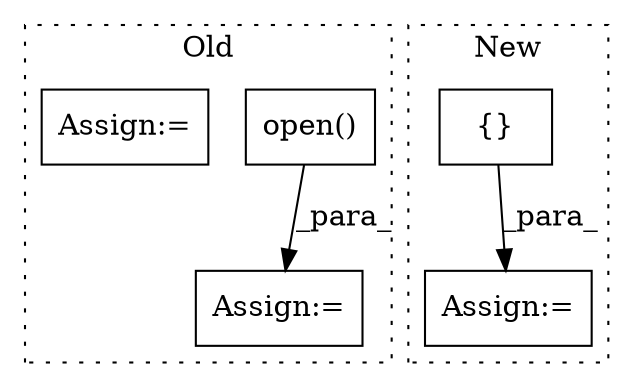 digraph G {
subgraph cluster0 {
1 [label="open()" a="75" s="2395,2419" l="11,1" shape="box"];
3 [label="Assign:=" a="68" s="2920" l="3" shape="box"];
5 [label="Assign:=" a="68" s="3448" l="3" shape="box"];
label = "Old";
style="dotted";
}
subgraph cluster1 {
2 [label="{}" a="59" s="2580,2612" l="1,0" shape="box"];
4 [label="Assign:=" a="68" s="2561" l="3" shape="box"];
label = "New";
style="dotted";
}
1 -> 3 [label="_para_"];
2 -> 4 [label="_para_"];
}